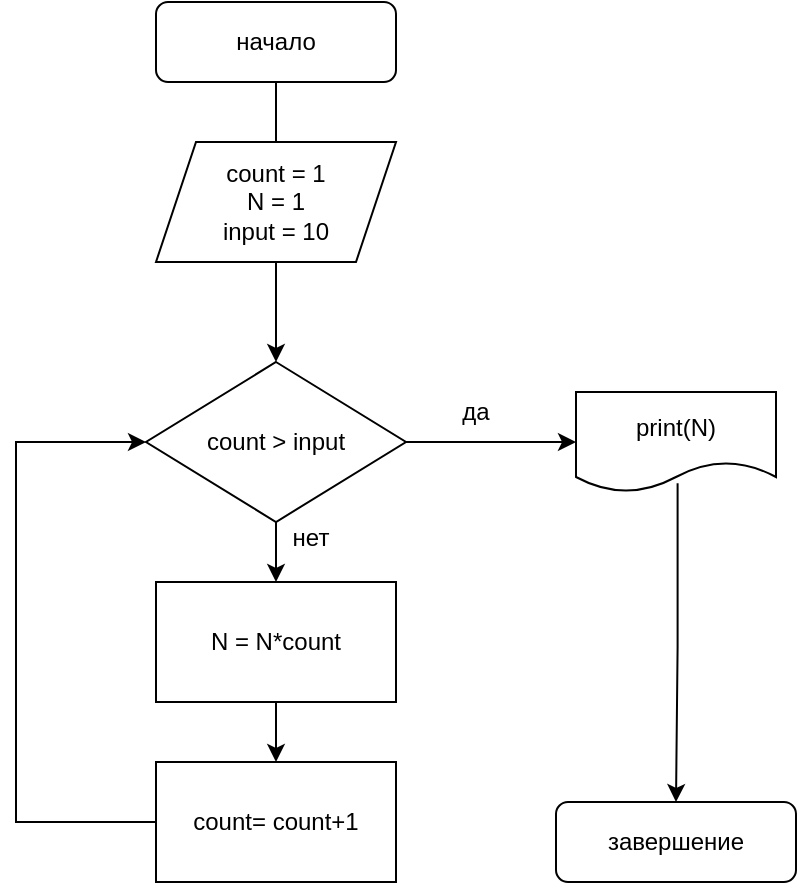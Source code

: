 <mxfile version="20.3.6" type="github" pages="6">
  <diagram id="_gan0D3tpQ5ZMszMg-gJ" name="урок 1 №6">
    <mxGraphModel dx="1186" dy="645" grid="1" gridSize="10" guides="1" tooltips="1" connect="1" arrows="1" fold="1" page="1" pageScale="1" pageWidth="850" pageHeight="1100" math="0" shadow="0">
      <root>
        <mxCell id="0" />
        <mxCell id="1" parent="0" />
        <mxCell id="_0PC9jBmni49mjj_3t5u-41" value="" style="edgeStyle=orthogonalEdgeStyle;rounded=0;orthogonalLoop=1;jettySize=auto;html=1;fontSize=12;fontColor=#000000;" parent="1" source="_0PC9jBmni49mjj_3t5u-10" edge="1">
          <mxGeometry relative="1" as="geometry">
            <mxPoint x="380" y="200" as="targetPoint" />
          </mxGeometry>
        </mxCell>
        <mxCell id="_0PC9jBmni49mjj_3t5u-10" value="начало" style="rounded=1;whiteSpace=wrap;html=1;fontColor=#000000;" parent="1" vertex="1">
          <mxGeometry x="320" y="20" width="120" height="40" as="geometry" />
        </mxCell>
        <mxCell id="_0PC9jBmni49mjj_3t5u-49" value="" style="edgeStyle=orthogonalEdgeStyle;rounded=0;orthogonalLoop=1;jettySize=auto;html=1;fontSize=12;fontColor=#000000;exitX=0.508;exitY=0.913;exitDx=0;exitDy=0;exitPerimeter=0;" parent="1" source="_0PC9jBmni49mjj_3t5u-51" target="_0PC9jBmni49mjj_3t5u-47" edge="1">
          <mxGeometry relative="1" as="geometry">
            <mxPoint x="380" y="470" as="sourcePoint" />
          </mxGeometry>
        </mxCell>
        <mxCell id="_0PC9jBmni49mjj_3t5u-47" value="завершение" style="rounded=1;whiteSpace=wrap;html=1;fontColor=#000000;" parent="1" vertex="1">
          <mxGeometry x="520" y="420" width="120" height="40" as="geometry" />
        </mxCell>
        <mxCell id="_0PC9jBmni49mjj_3t5u-52" value="" style="edgeStyle=orthogonalEdgeStyle;rounded=0;orthogonalLoop=1;jettySize=auto;html=1;fontSize=12;fontColor=#000000;" parent="1" source="_0PC9jBmni49mjj_3t5u-50" target="_0PC9jBmni49mjj_3t5u-51" edge="1">
          <mxGeometry relative="1" as="geometry" />
        </mxCell>
        <mxCell id="_0PC9jBmni49mjj_3t5u-62" value="" style="edgeStyle=orthogonalEdgeStyle;rounded=0;orthogonalLoop=1;jettySize=auto;html=1;fontSize=12;fontColor=#000000;" parent="1" source="_0PC9jBmni49mjj_3t5u-50" target="_0PC9jBmni49mjj_3t5u-53" edge="1">
          <mxGeometry relative="1" as="geometry" />
        </mxCell>
        <mxCell id="_0PC9jBmni49mjj_3t5u-50" value="count &amp;gt; input" style="rhombus;whiteSpace=wrap;html=1;fontSize=12;fontColor=#000000;" parent="1" vertex="1">
          <mxGeometry x="315" y="200" width="130" height="80" as="geometry" />
        </mxCell>
        <mxCell id="_0PC9jBmni49mjj_3t5u-51" value="print(N)" style="shape=document;whiteSpace=wrap;html=1;boundedLbl=1;fontColor=#000000;" parent="1" vertex="1">
          <mxGeometry x="530" y="215" width="100" height="50" as="geometry" />
        </mxCell>
        <mxCell id="_0PC9jBmni49mjj_3t5u-56" value="" style="edgeStyle=orthogonalEdgeStyle;rounded=0;orthogonalLoop=1;jettySize=auto;html=1;fontSize=12;fontColor=#000000;" parent="1" source="_0PC9jBmni49mjj_3t5u-53" target="_0PC9jBmni49mjj_3t5u-55" edge="1">
          <mxGeometry relative="1" as="geometry" />
        </mxCell>
        <mxCell id="_0PC9jBmni49mjj_3t5u-53" value="N = N*count" style="whiteSpace=wrap;html=1;fontColor=#000000;" parent="1" vertex="1">
          <mxGeometry x="320" y="310" width="120" height="60" as="geometry" />
        </mxCell>
        <mxCell id="_0PC9jBmni49mjj_3t5u-57" style="edgeStyle=orthogonalEdgeStyle;rounded=0;orthogonalLoop=1;jettySize=auto;html=1;entryX=0;entryY=0.5;entryDx=0;entryDy=0;fontSize=12;fontColor=#000000;" parent="1" source="_0PC9jBmni49mjj_3t5u-55" target="_0PC9jBmni49mjj_3t5u-50" edge="1">
          <mxGeometry relative="1" as="geometry">
            <Array as="points">
              <mxPoint x="250" y="430" />
              <mxPoint x="250" y="240" />
            </Array>
          </mxGeometry>
        </mxCell>
        <mxCell id="_0PC9jBmni49mjj_3t5u-55" value="count= count+1" style="whiteSpace=wrap;html=1;fontColor=#000000;" parent="1" vertex="1">
          <mxGeometry x="320" y="400" width="120" height="60" as="geometry" />
        </mxCell>
        <mxCell id="_0PC9jBmni49mjj_3t5u-58" value="да" style="text;html=1;strokeColor=none;fillColor=none;align=center;verticalAlign=middle;whiteSpace=wrap;rounded=0;fontSize=12;fontColor=#000000;" parent="1" vertex="1">
          <mxGeometry x="450" y="210" width="60" height="30" as="geometry" />
        </mxCell>
        <mxCell id="_0PC9jBmni49mjj_3t5u-59" value="нет" style="text;html=1;strokeColor=none;fillColor=none;align=center;verticalAlign=middle;whiteSpace=wrap;rounded=0;fontSize=12;fontColor=#000000;" parent="1" vertex="1">
          <mxGeometry x="380" y="280" width="35" height="15" as="geometry" />
        </mxCell>
        <mxCell id="SL7sfU7gUdRLE5RY2uVJ-1" value="count = 1&lt;br&gt;N = 1&lt;br&gt;input = 10" style="shape=parallelogram;perimeter=parallelogramPerimeter;whiteSpace=wrap;html=1;fixedSize=1;" parent="1" vertex="1">
          <mxGeometry x="320" y="90" width="120" height="60" as="geometry" />
        </mxCell>
      </root>
    </mxGraphModel>
  </diagram>
  <diagram id="0lV-0IXru61wpZTNzHd7" name="урок2 №1">
    <mxGraphModel dx="1070" dy="563" grid="1" gridSize="10" guides="1" tooltips="1" connect="1" arrows="1" fold="1" page="1" pageScale="1" pageWidth="850" pageHeight="1100" math="0" shadow="0">
      <root>
        <mxCell id="0" />
        <mxCell id="1" parent="0" />
        <mxCell id="rnWB6pRgommnMLqo47Ol-10" style="edgeStyle=orthogonalEdgeStyle;rounded=0;orthogonalLoop=1;jettySize=auto;html=1;entryX=0.5;entryY=0;entryDx=0;entryDy=0;" parent="1" source="_dSwdYealCt9_0U1vheD-1" target="_dSwdYealCt9_0U1vheD-2" edge="1">
          <mxGeometry relative="1" as="geometry">
            <Array as="points">
              <mxPoint x="385" y="60" />
              <mxPoint x="385" y="60" />
            </Array>
          </mxGeometry>
        </mxCell>
        <mxCell id="_dSwdYealCt9_0U1vheD-1" value="начало" style="rounded=1;whiteSpace=wrap;html=1;fontColor=#000000;" parent="1" vertex="1">
          <mxGeometry x="330" y="10" width="115" height="40" as="geometry" />
        </mxCell>
        <mxCell id="rnWB6pRgommnMLqo47Ol-6" value="" style="edgeStyle=orthogonalEdgeStyle;rounded=0;orthogonalLoop=1;jettySize=auto;html=1;" parent="1" source="_dSwdYealCt9_0U1vheD-2" target="UVwWM5Nym6pjaA1yUZTA-1" edge="1">
          <mxGeometry relative="1" as="geometry" />
        </mxCell>
        <mxCell id="_dSwdYealCt9_0U1vheD-2" value="INPUT&lt;br&gt;array" style="shape=parallelogram;perimeter=parallelogramPerimeter;whiteSpace=wrap;html=1;fixedSize=1;" parent="1" vertex="1">
          <mxGeometry x="325" y="80" width="120" height="50" as="geometry" />
        </mxCell>
        <mxCell id="rnWB6pRgommnMLqo47Ol-4" value="" style="edgeStyle=orthogonalEdgeStyle;rounded=0;orthogonalLoop=1;jettySize=auto;html=1;" parent="1" source="UVwWM5Nym6pjaA1yUZTA-1" target="gQq_K2g47lc1EiHsHRCb-1" edge="1">
          <mxGeometry relative="1" as="geometry" />
        </mxCell>
        <mxCell id="UVwWM5Nym6pjaA1yUZTA-1" value="count = 1&lt;br&gt;min = array[0]&lt;br&gt;max = array[0]&lt;br&gt;maxindex = 0&lt;br&gt;minindex = 0" style="whiteSpace=wrap;html=1;fontColor=#000000;" parent="1" vertex="1">
          <mxGeometry x="325" y="150" width="120" height="70" as="geometry" />
        </mxCell>
        <mxCell id="gQq_K2g47lc1EiHsHRCb-5" value="" style="edgeStyle=orthogonalEdgeStyle;rounded=0;orthogonalLoop=1;jettySize=auto;html=1;" parent="1" source="gQq_K2g47lc1EiHsHRCb-1" target="gQq_K2g47lc1EiHsHRCb-4" edge="1">
          <mxGeometry relative="1" as="geometry" />
        </mxCell>
        <mxCell id="rnWB6pRgommnMLqo47Ol-2" value="" style="edgeStyle=orthogonalEdgeStyle;rounded=0;orthogonalLoop=1;jettySize=auto;html=1;" parent="1" source="gQq_K2g47lc1EiHsHRCb-1" target="rnWB6pRgommnMLqo47Ol-1" edge="1">
          <mxGeometry relative="1" as="geometry">
            <Array as="points">
              <mxPoint x="490" y="290" />
              <mxPoint x="490" y="290" />
            </Array>
          </mxGeometry>
        </mxCell>
        <mxCell id="gQq_K2g47lc1EiHsHRCb-1" value="count &amp;lt;&amp;nbsp;array?" style="rhombus;whiteSpace=wrap;html=1;fontSize=12;fontColor=#000000;" parent="1" vertex="1">
          <mxGeometry x="320" y="250" width="130" height="80" as="geometry" />
        </mxCell>
        <mxCell id="gQq_K2g47lc1EiHsHRCb-7" value="" style="edgeStyle=orthogonalEdgeStyle;rounded=0;orthogonalLoop=1;jettySize=auto;html=1;exitX=0.5;exitY=1;exitDx=0;exitDy=0;entryX=0.5;entryY=0;entryDx=0;entryDy=0;" parent="1" source="gQq_K2g47lc1EiHsHRCb-4" target="rnWB6pRgommnMLqo47Ol-16" edge="1">
          <mxGeometry relative="1" as="geometry">
            <mxPoint x="385" y="440" as="targetPoint" />
          </mxGeometry>
        </mxCell>
        <mxCell id="qT1yGHVhzUmg_45woZur-3" style="edgeStyle=orthogonalEdgeStyle;rounded=0;orthogonalLoop=1;jettySize=auto;html=1;" parent="1" source="gQq_K2g47lc1EiHsHRCb-4" target="gQq_K2g47lc1EiHsHRCb-6" edge="1">
          <mxGeometry relative="1" as="geometry" />
        </mxCell>
        <mxCell id="gQq_K2g47lc1EiHsHRCb-4" value="max &amp;gt; array[count] &amp;nbsp;" style="rhombus;whiteSpace=wrap;html=1;fontSize=12;fontColor=#000000;" parent="1" vertex="1">
          <mxGeometry x="320" y="360" width="130" height="50" as="geometry" />
        </mxCell>
        <mxCell id="qT1yGHVhzUmg_45woZur-7" style="edgeStyle=orthogonalEdgeStyle;rounded=0;orthogonalLoop=1;jettySize=auto;html=1;entryX=0.5;entryY=0;entryDx=0;entryDy=0;" parent="1" source="gQq_K2g47lc1EiHsHRCb-6" target="rnWB6pRgommnMLqo47Ol-16" edge="1">
          <mxGeometry relative="1" as="geometry">
            <Array as="points">
              <mxPoint x="560" y="440" />
            </Array>
          </mxGeometry>
        </mxCell>
        <mxCell id="gQq_K2g47lc1EiHsHRCb-6" value="max = &amp;nbsp;array[count]&lt;br&gt;maxindex=count" style="whiteSpace=wrap;html=1;fontColor=#000000;" parent="1" vertex="1">
          <mxGeometry x="500" y="370" width="120" height="30" as="geometry" />
        </mxCell>
        <mxCell id="gQq_K2g47lc1EiHsHRCb-12" style="edgeStyle=orthogonalEdgeStyle;rounded=0;orthogonalLoop=1;jettySize=auto;html=1;entryX=0;entryY=0.5;entryDx=0;entryDy=0;exitX=0;exitY=0.5;exitDx=0;exitDy=0;" parent="1" source="gQq_K2g47lc1EiHsHRCb-10" target="gQq_K2g47lc1EiHsHRCb-1" edge="1">
          <mxGeometry relative="1" as="geometry">
            <mxPoint x="140" y="400" as="sourcePoint" />
            <Array as="points">
              <mxPoint x="220" y="580" />
              <mxPoint x="220" y="290" />
            </Array>
          </mxGeometry>
        </mxCell>
        <mxCell id="gQq_K2g47lc1EiHsHRCb-10" value="count += 1&amp;nbsp;" style="whiteSpace=wrap;html=1;fontColor=#000000;" parent="1" vertex="1">
          <mxGeometry x="150" y="520" width="120" height="60" as="geometry" />
        </mxCell>
        <mxCell id="gQq_K2g47lc1EiHsHRCb-18" value="завершение" style="rounded=1;whiteSpace=wrap;html=1;fontColor=#000000;" parent="1" vertex="1">
          <mxGeometry x="670" y="260" width="120" height="60" as="geometry" />
        </mxCell>
        <mxCell id="rnWB6pRgommnMLqo47Ol-3" value="" style="edgeStyle=orthogonalEdgeStyle;rounded=0;orthogonalLoop=1;jettySize=auto;html=1;" parent="1" source="rnWB6pRgommnMLqo47Ol-1" target="gQq_K2g47lc1EiHsHRCb-18" edge="1">
          <mxGeometry relative="1" as="geometry">
            <Array as="points">
              <mxPoint x="640" y="290" />
              <mxPoint x="640" y="290" />
            </Array>
          </mxGeometry>
        </mxCell>
        <mxCell id="rnWB6pRgommnMLqo47Ol-1" value="print(maxindex, minindex)" style="shape=document;whiteSpace=wrap;html=1;boundedLbl=1;fontColor=#000000;" parent="1" vertex="1">
          <mxGeometry x="500" y="260" width="120" height="80" as="geometry" />
        </mxCell>
        <mxCell id="rnWB6pRgommnMLqo47Ol-11" value="да" style="text;html=1;strokeColor=none;fillColor=none;align=center;verticalAlign=middle;whiteSpace=wrap;rounded=0;" parent="1" vertex="1">
          <mxGeometry x="355" y="410" width="30" height="30" as="geometry" />
        </mxCell>
        <mxCell id="rnWB6pRgommnMLqo47Ol-12" value="нет" style="text;html=1;strokeColor=none;fillColor=none;align=center;verticalAlign=middle;whiteSpace=wrap;rounded=0;" parent="1" vertex="1">
          <mxGeometry x="445" y="360" width="40" height="20" as="geometry" />
        </mxCell>
        <mxCell id="rnWB6pRgommnMLqo47Ol-13" value="да" style="text;html=1;strokeColor=none;fillColor=none;align=center;verticalAlign=middle;whiteSpace=wrap;rounded=0;" parent="1" vertex="1">
          <mxGeometry x="350" y="320" width="40" height="30" as="geometry" />
        </mxCell>
        <mxCell id="rnWB6pRgommnMLqo47Ol-14" value="нет" style="text;html=1;strokeColor=none;fillColor=none;align=center;verticalAlign=middle;whiteSpace=wrap;rounded=0;" parent="1" vertex="1">
          <mxGeometry x="450" y="260" width="30" height="30" as="geometry" />
        </mxCell>
        <mxCell id="qT1yGHVhzUmg_45woZur-8" style="edgeStyle=orthogonalEdgeStyle;rounded=0;orthogonalLoop=1;jettySize=auto;html=1;" parent="1" source="rnWB6pRgommnMLqo47Ol-16" target="gQq_K2g47lc1EiHsHRCb-10" edge="1">
          <mxGeometry relative="1" as="geometry">
            <mxPoint x="385" y="560" as="targetPoint" />
            <Array as="points">
              <mxPoint x="385" y="550" />
            </Array>
          </mxGeometry>
        </mxCell>
        <mxCell id="qT1yGHVhzUmg_45woZur-12" style="edgeStyle=orthogonalEdgeStyle;rounded=0;orthogonalLoop=1;jettySize=auto;html=1;entryX=0;entryY=0.5;entryDx=0;entryDy=0;" parent="1" source="rnWB6pRgommnMLqo47Ol-16" target="qT1yGHVhzUmg_45woZur-11" edge="1">
          <mxGeometry relative="1" as="geometry" />
        </mxCell>
        <mxCell id="rnWB6pRgommnMLqo47Ol-16" value="min &amp;lt; array[count] &amp;nbsp;" style="rhombus;whiteSpace=wrap;html=1;fontSize=12;fontColor=#000000;" parent="1" vertex="1">
          <mxGeometry x="320" y="470" width="130" height="50" as="geometry" />
        </mxCell>
        <mxCell id="qT1yGHVhzUmg_45woZur-10" value="да" style="text;html=1;strokeColor=none;fillColor=none;align=center;verticalAlign=middle;whiteSpace=wrap;rounded=0;" parent="1" vertex="1">
          <mxGeometry x="350" y="520" width="30" height="30" as="geometry" />
        </mxCell>
        <mxCell id="qT1yGHVhzUmg_45woZur-11" value="min = &amp;nbsp;array[count]&lt;br&gt;minindex=count" style="whiteSpace=wrap;html=1;fontColor=#000000;" parent="1" vertex="1">
          <mxGeometry x="500" y="480" width="120" height="30" as="geometry" />
        </mxCell>
        <mxCell id="qT1yGHVhzUmg_45woZur-13" value="нет" style="text;html=1;strokeColor=none;fillColor=none;align=center;verticalAlign=middle;whiteSpace=wrap;rounded=0;" parent="1" vertex="1">
          <mxGeometry x="450" y="470" width="40" height="20" as="geometry" />
        </mxCell>
        <mxCell id="qT1yGHVhzUmg_45woZur-17" value="" style="endArrow=none;html=1;rounded=0;entryX=0.5;entryY=1;entryDx=0;entryDy=0;exitX=1;exitY=1;exitDx=0;exitDy=0;" parent="1" source="qT1yGHVhzUmg_45woZur-10" target="qT1yGHVhzUmg_45woZur-11" edge="1">
          <mxGeometry width="50" height="50" relative="1" as="geometry">
            <mxPoint x="390" y="440" as="sourcePoint" />
            <mxPoint x="440" y="390" as="targetPoint" />
            <Array as="points">
              <mxPoint x="560" y="550" />
            </Array>
          </mxGeometry>
        </mxCell>
      </root>
    </mxGraphModel>
  </diagram>
  <diagram id="ehReWA5ZwbuSqkSVlw5i" name="урок2 №2">
    <mxGraphModel dx="1070" dy="563" grid="1" gridSize="10" guides="1" tooltips="1" connect="1" arrows="1" fold="1" page="1" pageScale="1" pageWidth="850" pageHeight="1100" math="0" shadow="0">
      <root>
        <mxCell id="0" />
        <mxCell id="1" parent="0" />
        <mxCell id="WTF6-RTGV-dOVvt6sVOA-1" style="edgeStyle=orthogonalEdgeStyle;rounded=0;orthogonalLoop=1;jettySize=auto;html=1;entryX=0.5;entryY=0;entryDx=0;entryDy=0;" parent="1" source="WTF6-RTGV-dOVvt6sVOA-2" target="WTF6-RTGV-dOVvt6sVOA-4" edge="1">
          <mxGeometry relative="1" as="geometry">
            <Array as="points">
              <mxPoint x="385" y="60" />
              <mxPoint x="385" y="60" />
            </Array>
          </mxGeometry>
        </mxCell>
        <mxCell id="WTF6-RTGV-dOVvt6sVOA-2" value="начало" style="rounded=1;whiteSpace=wrap;html=1;fontColor=#000000;" parent="1" vertex="1">
          <mxGeometry x="330" y="10" width="115" height="40" as="geometry" />
        </mxCell>
        <mxCell id="WTF6-RTGV-dOVvt6sVOA-3" value="" style="edgeStyle=orthogonalEdgeStyle;rounded=0;orthogonalLoop=1;jettySize=auto;html=1;" parent="1" source="WTF6-RTGV-dOVvt6sVOA-4" target="WTF6-RTGV-dOVvt6sVOA-6" edge="1">
          <mxGeometry relative="1" as="geometry" />
        </mxCell>
        <mxCell id="WTF6-RTGV-dOVvt6sVOA-4" value="INPUT&lt;br&gt;array1" style="shape=parallelogram;perimeter=parallelogramPerimeter;whiteSpace=wrap;html=1;fixedSize=1;" parent="1" vertex="1">
          <mxGeometry x="325" y="80" width="120" height="50" as="geometry" />
        </mxCell>
        <mxCell id="WTF6-RTGV-dOVvt6sVOA-5" value="" style="edgeStyle=orthogonalEdgeStyle;rounded=0;orthogonalLoop=1;jettySize=auto;html=1;" parent="1" source="WTF6-RTGV-dOVvt6sVOA-6" target="WTF6-RTGV-dOVvt6sVOA-9" edge="1">
          <mxGeometry relative="1" as="geometry" />
        </mxCell>
        <mxCell id="WTF6-RTGV-dOVvt6sVOA-6" value="count = 0&lt;br&gt;array2&lt;br&gt;length = array1" style="whiteSpace=wrap;html=1;fontColor=#000000;" parent="1" vertex="1">
          <mxGeometry x="287.5" y="159" width="195" height="50" as="geometry" />
        </mxCell>
        <mxCell id="WTF6-RTGV-dOVvt6sVOA-7" value="" style="edgeStyle=orthogonalEdgeStyle;rounded=0;orthogonalLoop=1;jettySize=auto;html=1;" parent="1" source="WTF6-RTGV-dOVvt6sVOA-9" edge="1">
          <mxGeometry relative="1" as="geometry">
            <mxPoint x="385" y="360" as="targetPoint" />
          </mxGeometry>
        </mxCell>
        <mxCell id="WTF6-RTGV-dOVvt6sVOA-8" value="" style="edgeStyle=orthogonalEdgeStyle;rounded=0;orthogonalLoop=1;jettySize=auto;html=1;" parent="1" source="WTF6-RTGV-dOVvt6sVOA-9" target="WTF6-RTGV-dOVvt6sVOA-19" edge="1">
          <mxGeometry relative="1" as="geometry">
            <Array as="points">
              <mxPoint x="490" y="290" />
              <mxPoint x="490" y="290" />
            </Array>
          </mxGeometry>
        </mxCell>
        <mxCell id="WTF6-RTGV-dOVvt6sVOA-9" value="count &amp;lt;&amp;nbsp;array1?" style="rhombus;whiteSpace=wrap;html=1;fontSize=12;fontColor=#000000;" parent="1" vertex="1">
          <mxGeometry x="320" y="250" width="130" height="80" as="geometry" />
        </mxCell>
        <mxCell id="f6oTBFrRDmsK0g_1m6q9-1" style="edgeStyle=orthogonalEdgeStyle;rounded=0;orthogonalLoop=1;jettySize=auto;html=1;entryX=0.5;entryY=0;entryDx=0;entryDy=0;" parent="1" source="WTF6-RTGV-dOVvt6sVOA-14" target="WTF6-RTGV-dOVvt6sVOA-16" edge="1">
          <mxGeometry relative="1" as="geometry" />
        </mxCell>
        <mxCell id="WTF6-RTGV-dOVvt6sVOA-14" value="array2[length] = &amp;nbsp;array1[count]" style="whiteSpace=wrap;html=1;fontColor=#000000;" parent="1" vertex="1">
          <mxGeometry x="298.75" y="360" width="183.75" height="40" as="geometry" />
        </mxCell>
        <mxCell id="WTF6-RTGV-dOVvt6sVOA-15" style="edgeStyle=orthogonalEdgeStyle;rounded=0;orthogonalLoop=1;jettySize=auto;html=1;entryX=0;entryY=0.5;entryDx=0;entryDy=0;exitX=0.5;exitY=1;exitDx=0;exitDy=0;" parent="1" source="WTF6-RTGV-dOVvt6sVOA-16" target="WTF6-RTGV-dOVvt6sVOA-9" edge="1">
          <mxGeometry relative="1" as="geometry">
            <mxPoint x="380" y="540" as="sourcePoint" />
            <Array as="points">
              <mxPoint x="390" y="500" />
              <mxPoint x="390" y="520" />
              <mxPoint x="220" y="520" />
              <mxPoint x="220" y="290" />
            </Array>
          </mxGeometry>
        </mxCell>
        <mxCell id="WTF6-RTGV-dOVvt6sVOA-16" value="count += 1&amp;nbsp;&lt;br&gt;length -= 1" style="whiteSpace=wrap;html=1;fontColor=#000000;" parent="1" vertex="1">
          <mxGeometry x="330.63" y="440" width="120" height="60" as="geometry" />
        </mxCell>
        <mxCell id="WTF6-RTGV-dOVvt6sVOA-17" value="завершение" style="rounded=1;whiteSpace=wrap;html=1;fontColor=#000000;" parent="1" vertex="1">
          <mxGeometry x="670" y="260" width="120" height="60" as="geometry" />
        </mxCell>
        <mxCell id="WTF6-RTGV-dOVvt6sVOA-18" value="" style="edgeStyle=orthogonalEdgeStyle;rounded=0;orthogonalLoop=1;jettySize=auto;html=1;" parent="1" source="WTF6-RTGV-dOVvt6sVOA-19" target="WTF6-RTGV-dOVvt6sVOA-17" edge="1">
          <mxGeometry relative="1" as="geometry">
            <Array as="points">
              <mxPoint x="640" y="290" />
              <mxPoint x="640" y="290" />
            </Array>
          </mxGeometry>
        </mxCell>
        <mxCell id="WTF6-RTGV-dOVvt6sVOA-19" value="print(array2)" style="shape=document;whiteSpace=wrap;html=1;boundedLbl=1;fontColor=#000000;" parent="1" vertex="1">
          <mxGeometry x="500" y="260" width="120" height="80" as="geometry" />
        </mxCell>
        <mxCell id="WTF6-RTGV-dOVvt6sVOA-22" value="да" style="text;html=1;strokeColor=none;fillColor=none;align=center;verticalAlign=middle;whiteSpace=wrap;rounded=0;" parent="1" vertex="1">
          <mxGeometry x="350" y="330" width="40" height="30" as="geometry" />
        </mxCell>
        <mxCell id="WTF6-RTGV-dOVvt6sVOA-23" value="нет" style="text;html=1;strokeColor=none;fillColor=none;align=center;verticalAlign=middle;whiteSpace=wrap;rounded=0;" parent="1" vertex="1">
          <mxGeometry x="450" y="260" width="30" height="30" as="geometry" />
        </mxCell>
      </root>
    </mxGraphModel>
  </diagram>
  <diagram id="_jyVY78gOzJc-TGSOy71" name="урок2 №3">
    <mxGraphModel dx="1070" dy="563" grid="1" gridSize="10" guides="1" tooltips="1" connect="1" arrows="1" fold="1" page="1" pageScale="1" pageWidth="850" pageHeight="1100" math="0" shadow="0">
      <root>
        <mxCell id="0" />
        <mxCell id="1" parent="0" />
        <mxCell id="iKyWLisij4hOiBlrRUNC-1" style="edgeStyle=orthogonalEdgeStyle;rounded=0;orthogonalLoop=1;jettySize=auto;html=1;entryX=0.5;entryY=0;entryDx=0;entryDy=0;" parent="1" source="iKyWLisij4hOiBlrRUNC-2" target="iKyWLisij4hOiBlrRUNC-4" edge="1">
          <mxGeometry relative="1" as="geometry">
            <Array as="points">
              <mxPoint x="245" y="70" />
              <mxPoint x="245" y="70" />
            </Array>
          </mxGeometry>
        </mxCell>
        <mxCell id="iKyWLisij4hOiBlrRUNC-2" value="начало" style="rounded=1;whiteSpace=wrap;html=1;fontColor=#000000;" parent="1" vertex="1">
          <mxGeometry x="190" y="10" width="115" height="40" as="geometry" />
        </mxCell>
        <mxCell id="iKyWLisij4hOiBlrRUNC-3" value="" style="edgeStyle=orthogonalEdgeStyle;rounded=0;orthogonalLoop=1;jettySize=auto;html=1;" parent="1" source="iKyWLisij4hOiBlrRUNC-4" target="iKyWLisij4hOiBlrRUNC-6" edge="1">
          <mxGeometry relative="1" as="geometry" />
        </mxCell>
        <mxCell id="iKyWLisij4hOiBlrRUNC-4" value="INPUT&lt;br&gt;array" style="shape=parallelogram;perimeter=parallelogramPerimeter;whiteSpace=wrap;html=1;fixedSize=1;" parent="1" vertex="1">
          <mxGeometry x="185" y="70" width="120" height="50" as="geometry" />
        </mxCell>
        <mxCell id="iKyWLisij4hOiBlrRUNC-5" value="" style="edgeStyle=orthogonalEdgeStyle;rounded=0;orthogonalLoop=1;jettySize=auto;html=1;" parent="1" source="iKyWLisij4hOiBlrRUNC-6" target="iKyWLisij4hOiBlrRUNC-9" edge="1">
          <mxGeometry relative="1" as="geometry" />
        </mxCell>
        <mxCell id="iKyWLisij4hOiBlrRUNC-6" value="count = 1&lt;br&gt;min = array[0]&lt;br&gt;max = array[0]&lt;br&gt;maxindex = 0&lt;br&gt;minindex = 0&lt;br&gt;sum = 0" style="whiteSpace=wrap;html=1;fontColor=#000000;" parent="1" vertex="1">
          <mxGeometry x="185" y="140" width="120" height="100" as="geometry" />
        </mxCell>
        <mxCell id="iKyWLisij4hOiBlrRUNC-7" value="" style="edgeStyle=orthogonalEdgeStyle;rounded=0;orthogonalLoop=1;jettySize=auto;html=1;" parent="1" source="iKyWLisij4hOiBlrRUNC-9" target="iKyWLisij4hOiBlrRUNC-12" edge="1">
          <mxGeometry relative="1" as="geometry" />
        </mxCell>
        <mxCell id="iKyWLisij4hOiBlrRUNC-34" style="edgeStyle=orthogonalEdgeStyle;rounded=0;orthogonalLoop=1;jettySize=auto;html=1;entryX=0;entryY=0.5;entryDx=0;entryDy=0;" parent="1" source="iKyWLisij4hOiBlrRUNC-9" target="iKyWLisij4hOiBlrRUNC-33" edge="1">
          <mxGeometry relative="1" as="geometry" />
        </mxCell>
        <mxCell id="iKyWLisij4hOiBlrRUNC-9" value="count &amp;lt;&amp;nbsp;array?" style="rhombus;whiteSpace=wrap;html=1;fontSize=12;fontColor=#000000;" parent="1" vertex="1">
          <mxGeometry x="180" y="260" width="130" height="80" as="geometry" />
        </mxCell>
        <mxCell id="iKyWLisij4hOiBlrRUNC-10" value="" style="edgeStyle=orthogonalEdgeStyle;rounded=0;orthogonalLoop=1;jettySize=auto;html=1;exitX=0.5;exitY=1;exitDx=0;exitDy=0;entryX=0.5;entryY=0;entryDx=0;entryDy=0;" parent="1" source="iKyWLisij4hOiBlrRUNC-12" target="iKyWLisij4hOiBlrRUNC-26" edge="1">
          <mxGeometry relative="1" as="geometry">
            <mxPoint x="245" y="450" as="targetPoint" />
          </mxGeometry>
        </mxCell>
        <mxCell id="iKyWLisij4hOiBlrRUNC-11" style="edgeStyle=orthogonalEdgeStyle;rounded=0;orthogonalLoop=1;jettySize=auto;html=1;" parent="1" source="iKyWLisij4hOiBlrRUNC-12" target="iKyWLisij4hOiBlrRUNC-14" edge="1">
          <mxGeometry relative="1" as="geometry" />
        </mxCell>
        <mxCell id="iKyWLisij4hOiBlrRUNC-12" value="max &amp;gt; array[count] &amp;nbsp;" style="rhombus;whiteSpace=wrap;html=1;fontSize=12;fontColor=#000000;" parent="1" vertex="1">
          <mxGeometry x="180" y="370" width="130" height="50" as="geometry" />
        </mxCell>
        <mxCell id="iKyWLisij4hOiBlrRUNC-13" style="edgeStyle=orthogonalEdgeStyle;rounded=0;orthogonalLoop=1;jettySize=auto;html=1;entryX=0.5;entryY=0;entryDx=0;entryDy=0;" parent="1" source="iKyWLisij4hOiBlrRUNC-14" target="iKyWLisij4hOiBlrRUNC-26" edge="1">
          <mxGeometry relative="1" as="geometry">
            <Array as="points">
              <mxPoint x="420" y="450" />
            </Array>
          </mxGeometry>
        </mxCell>
        <mxCell id="iKyWLisij4hOiBlrRUNC-14" value="max = &amp;nbsp;array[count]&lt;br&gt;maxindex=count" style="whiteSpace=wrap;html=1;fontColor=#000000;" parent="1" vertex="1">
          <mxGeometry x="360" y="380" width="120" height="30" as="geometry" />
        </mxCell>
        <mxCell id="iKyWLisij4hOiBlrRUNC-15" style="edgeStyle=orthogonalEdgeStyle;rounded=0;orthogonalLoop=1;jettySize=auto;html=1;entryX=0;entryY=0.5;entryDx=0;entryDy=0;exitX=0;exitY=0.5;exitDx=0;exitDy=0;" parent="1" source="iKyWLisij4hOiBlrRUNC-16" target="iKyWLisij4hOiBlrRUNC-9" edge="1">
          <mxGeometry relative="1" as="geometry">
            <mxPoint y="410" as="sourcePoint" />
            <Array as="points">
              <mxPoint x="80" y="590" />
              <mxPoint x="80" y="300" />
            </Array>
          </mxGeometry>
        </mxCell>
        <mxCell id="iKyWLisij4hOiBlrRUNC-16" value="count += 1&amp;nbsp;" style="whiteSpace=wrap;html=1;fontColor=#000000;" parent="1" vertex="1">
          <mxGeometry x="10" y="530" width="120" height="60" as="geometry" />
        </mxCell>
        <mxCell id="iKyWLisij4hOiBlrRUNC-17" value="завершение" style="rounded=1;whiteSpace=wrap;html=1;fontColor=#000000;" parent="1" vertex="1">
          <mxGeometry x="660" y="470" width="120" height="40" as="geometry" />
        </mxCell>
        <mxCell id="iKyWLisij4hOiBlrRUNC-43" style="edgeStyle=orthogonalEdgeStyle;rounded=0;orthogonalLoop=1;jettySize=auto;html=1;" parent="1" source="iKyWLisij4hOiBlrRUNC-19" target="iKyWLisij4hOiBlrRUNC-17" edge="1">
          <mxGeometry relative="1" as="geometry" />
        </mxCell>
        <mxCell id="iKyWLisij4hOiBlrRUNC-19" value="print(sum)" style="shape=document;whiteSpace=wrap;html=1;boundedLbl=1;fontColor=#000000;" parent="1" vertex="1">
          <mxGeometry x="660" y="380" width="120" height="60" as="geometry" />
        </mxCell>
        <mxCell id="iKyWLisij4hOiBlrRUNC-20" value="да" style="text;html=1;strokeColor=none;fillColor=none;align=center;verticalAlign=middle;whiteSpace=wrap;rounded=0;" parent="1" vertex="1">
          <mxGeometry x="215" y="420" width="30" height="30" as="geometry" />
        </mxCell>
        <mxCell id="iKyWLisij4hOiBlrRUNC-21" value="нет" style="text;html=1;strokeColor=none;fillColor=none;align=center;verticalAlign=middle;whiteSpace=wrap;rounded=0;" parent="1" vertex="1">
          <mxGeometry x="305" y="370" width="40" height="20" as="geometry" />
        </mxCell>
        <mxCell id="iKyWLisij4hOiBlrRUNC-22" value="да" style="text;html=1;strokeColor=none;fillColor=none;align=center;verticalAlign=middle;whiteSpace=wrap;rounded=0;" parent="1" vertex="1">
          <mxGeometry x="210" y="330" width="40" height="30" as="geometry" />
        </mxCell>
        <mxCell id="iKyWLisij4hOiBlrRUNC-23" value="нет" style="text;html=1;strokeColor=none;fillColor=none;align=center;verticalAlign=middle;whiteSpace=wrap;rounded=0;" parent="1" vertex="1">
          <mxGeometry x="315" y="270" width="30" height="30" as="geometry" />
        </mxCell>
        <mxCell id="iKyWLisij4hOiBlrRUNC-24" style="edgeStyle=orthogonalEdgeStyle;rounded=0;orthogonalLoop=1;jettySize=auto;html=1;" parent="1" source="iKyWLisij4hOiBlrRUNC-26" target="iKyWLisij4hOiBlrRUNC-16" edge="1">
          <mxGeometry relative="1" as="geometry">
            <mxPoint x="245" y="570" as="targetPoint" />
            <Array as="points">
              <mxPoint x="245" y="560" />
            </Array>
          </mxGeometry>
        </mxCell>
        <mxCell id="iKyWLisij4hOiBlrRUNC-25" style="edgeStyle=orthogonalEdgeStyle;rounded=0;orthogonalLoop=1;jettySize=auto;html=1;entryX=0;entryY=0.5;entryDx=0;entryDy=0;" parent="1" source="iKyWLisij4hOiBlrRUNC-26" target="iKyWLisij4hOiBlrRUNC-28" edge="1">
          <mxGeometry relative="1" as="geometry" />
        </mxCell>
        <mxCell id="iKyWLisij4hOiBlrRUNC-26" value="min &amp;lt; array[count] &amp;nbsp;" style="rhombus;whiteSpace=wrap;html=1;fontSize=12;fontColor=#000000;" parent="1" vertex="1">
          <mxGeometry x="180" y="480" width="130" height="50" as="geometry" />
        </mxCell>
        <mxCell id="iKyWLisij4hOiBlrRUNC-27" value="да" style="text;html=1;strokeColor=none;fillColor=none;align=center;verticalAlign=middle;whiteSpace=wrap;rounded=0;" parent="1" vertex="1">
          <mxGeometry x="210" y="530" width="30" height="30" as="geometry" />
        </mxCell>
        <mxCell id="iKyWLisij4hOiBlrRUNC-28" value="min = &amp;nbsp;array[count]&lt;br&gt;minindex=count" style="whiteSpace=wrap;html=1;fontColor=#000000;" parent="1" vertex="1">
          <mxGeometry x="360" y="490" width="120" height="30" as="geometry" />
        </mxCell>
        <mxCell id="iKyWLisij4hOiBlrRUNC-29" value="нет" style="text;html=1;strokeColor=none;fillColor=none;align=center;verticalAlign=middle;whiteSpace=wrap;rounded=0;" parent="1" vertex="1">
          <mxGeometry x="310" y="480" width="40" height="20" as="geometry" />
        </mxCell>
        <mxCell id="iKyWLisij4hOiBlrRUNC-30" value="" style="endArrow=none;html=1;rounded=0;entryX=0.5;entryY=1;entryDx=0;entryDy=0;exitX=1;exitY=1;exitDx=0;exitDy=0;" parent="1" source="iKyWLisij4hOiBlrRUNC-27" target="iKyWLisij4hOiBlrRUNC-28" edge="1">
          <mxGeometry width="50" height="50" relative="1" as="geometry">
            <mxPoint x="250" y="450" as="sourcePoint" />
            <mxPoint x="300" y="400" as="targetPoint" />
            <Array as="points">
              <mxPoint x="420" y="560" />
            </Array>
          </mxGeometry>
        </mxCell>
        <mxCell id="SVd10yArUyCbBVXhHWg9-1" style="edgeStyle=orthogonalEdgeStyle;rounded=0;orthogonalLoop=1;jettySize=auto;html=1;entryX=0;entryY=0.5;entryDx=0;entryDy=0;" parent="1" source="iKyWLisij4hOiBlrRUNC-32" target="iKyWLisij4hOiBlrRUNC-19" edge="1">
          <mxGeometry relative="1" as="geometry">
            <Array as="points">
              <mxPoint x="535" y="410" />
            </Array>
          </mxGeometry>
        </mxCell>
        <mxCell id="mobswIVa-AIDxh2-atKK-2" style="edgeStyle=orthogonalEdgeStyle;rounded=0;orthogonalLoop=1;jettySize=auto;html=1;entryX=0.5;entryY=1;entryDx=0;entryDy=0;" edge="1" parent="1" source="iKyWLisij4hOiBlrRUNC-32" target="iKyWLisij4hOiBlrRUNC-36">
          <mxGeometry relative="1" as="geometry" />
        </mxCell>
        <mxCell id="iKyWLisij4hOiBlrRUNC-32" value="count &amp;lt;&amp;nbsp;array?" style="rhombus;whiteSpace=wrap;html=1;fontSize=12;fontColor=#000000;" parent="1" vertex="1">
          <mxGeometry x="470" y="260" width="130" height="80" as="geometry" />
        </mxCell>
        <mxCell id="iKyWLisij4hOiBlrRUNC-35" style="edgeStyle=orthogonalEdgeStyle;rounded=0;orthogonalLoop=1;jettySize=auto;html=1;entryX=0;entryY=0.5;entryDx=0;entryDy=0;" parent="1" source="iKyWLisij4hOiBlrRUNC-33" target="iKyWLisij4hOiBlrRUNC-32" edge="1">
          <mxGeometry relative="1" as="geometry" />
        </mxCell>
        <mxCell id="iKyWLisij4hOiBlrRUNC-33" value="count = 0" style="whiteSpace=wrap;html=1;fontColor=#000000;" parent="1" vertex="1">
          <mxGeometry x="355" y="285" width="70" height="30" as="geometry" />
        </mxCell>
        <mxCell id="mobswIVa-AIDxh2-atKK-3" style="edgeStyle=orthogonalEdgeStyle;rounded=0;orthogonalLoop=1;jettySize=auto;html=1;" edge="1" parent="1" source="iKyWLisij4hOiBlrRUNC-36">
          <mxGeometry relative="1" as="geometry">
            <mxPoint x="760" y="90" as="targetPoint" />
          </mxGeometry>
        </mxCell>
        <mxCell id="mobswIVa-AIDxh2-atKK-4" style="edgeStyle=orthogonalEdgeStyle;rounded=0;orthogonalLoop=1;jettySize=auto;html=1;entryX=1;entryY=0.75;entryDx=0;entryDy=0;" edge="1" parent="1" source="iKyWLisij4hOiBlrRUNC-36" target="SVd10yArUyCbBVXhHWg9-9">
          <mxGeometry relative="1" as="geometry" />
        </mxCell>
        <mxCell id="iKyWLisij4hOiBlrRUNC-36" value="array = minindex &lt;br&gt;or array = maxindex" style="rhombus;whiteSpace=wrap;html=1;fontSize=12;fontColor=#000000;" parent="1" vertex="1">
          <mxGeometry x="690" y="130" width="140" height="95" as="geometry" />
        </mxCell>
        <mxCell id="SVd10yArUyCbBVXhHWg9-10" value="" style="edgeStyle=orthogonalEdgeStyle;rounded=0;orthogonalLoop=1;jettySize=auto;html=1;" parent="1" source="iKyWLisij4hOiBlrRUNC-38" target="SVd10yArUyCbBVXhHWg9-9" edge="1">
          <mxGeometry relative="1" as="geometry" />
        </mxCell>
        <mxCell id="iKyWLisij4hOiBlrRUNC-38" value="sum = sum + array[count]" style="whiteSpace=wrap;html=1;fontColor=#000000;" parent="1" vertex="1">
          <mxGeometry x="670" y="57.5" width="160" height="30" as="geometry" />
        </mxCell>
        <mxCell id="SVd10yArUyCbBVXhHWg9-2" value="нет" style="text;html=1;strokeColor=none;fillColor=none;align=center;verticalAlign=middle;whiteSpace=wrap;rounded=0;" parent="1" vertex="1">
          <mxGeometry x="540" y="380" width="40" height="20" as="geometry" />
        </mxCell>
        <mxCell id="SVd10yArUyCbBVXhHWg9-4" value="да" style="text;html=1;strokeColor=none;fillColor=none;align=center;verticalAlign=middle;whiteSpace=wrap;rounded=0;" parent="1" vertex="1">
          <mxGeometry x="650" y="270" width="40" height="30" as="geometry" />
        </mxCell>
        <mxCell id="SVd10yArUyCbBVXhHWg9-11" style="edgeStyle=orthogonalEdgeStyle;rounded=0;orthogonalLoop=1;jettySize=auto;html=1;" parent="1" source="SVd10yArUyCbBVXhHWg9-9" edge="1">
          <mxGeometry relative="1" as="geometry">
            <mxPoint x="470" y="300" as="targetPoint" />
            <Array as="points">
              <mxPoint x="470" y="120" />
              <mxPoint x="470" y="120" />
            </Array>
          </mxGeometry>
        </mxCell>
        <mxCell id="SVd10yArUyCbBVXhHWg9-9" value="count += 1" style="whiteSpace=wrap;html=1;fontColor=#000000;" parent="1" vertex="1">
          <mxGeometry x="420" y="60" width="120" height="25" as="geometry" />
        </mxCell>
        <mxCell id="mobswIVa-AIDxh2-atKK-5" value="да" style="text;html=1;strokeColor=none;fillColor=none;align=center;verticalAlign=middle;whiteSpace=wrap;rounded=0;" vertex="1" parent="1">
          <mxGeometry x="630" y="175" width="40" height="30" as="geometry" />
        </mxCell>
        <mxCell id="mobswIVa-AIDxh2-atKK-6" value="нет" style="text;html=1;strokeColor=none;fillColor=none;align=center;verticalAlign=middle;whiteSpace=wrap;rounded=0;" vertex="1" parent="1">
          <mxGeometry x="720" y="100" width="40" height="20" as="geometry" />
        </mxCell>
      </root>
    </mxGraphModel>
  </diagram>
  <diagram id="7ggjvYExW20W7QwkjFyl" name="урок2 №4">
    <mxGraphModel dx="1259" dy="662" grid="1" gridSize="10" guides="1" tooltips="1" connect="1" arrows="1" fold="1" page="1" pageScale="1" pageWidth="850" pageHeight="1100" math="0" shadow="0">
      <root>
        <mxCell id="0" />
        <mxCell id="1" parent="0" />
        <mxCell id="q4N4Q6AApDm3nCkeq5yY-1" style="edgeStyle=orthogonalEdgeStyle;rounded=0;orthogonalLoop=1;jettySize=auto;html=1;entryX=0.5;entryY=0;entryDx=0;entryDy=0;" parent="1" source="q4N4Q6AApDm3nCkeq5yY-2" target="q4N4Q6AApDm3nCkeq5yY-4" edge="1">
          <mxGeometry relative="1" as="geometry">
            <Array as="points">
              <mxPoint x="385" y="60" />
              <mxPoint x="385" y="60" />
            </Array>
          </mxGeometry>
        </mxCell>
        <mxCell id="q4N4Q6AApDm3nCkeq5yY-2" value="начало" style="rounded=1;whiteSpace=wrap;html=1;fontColor=#000000;" parent="1" vertex="1">
          <mxGeometry x="330" y="10" width="115" height="40" as="geometry" />
        </mxCell>
        <mxCell id="q4N4Q6AApDm3nCkeq5yY-3" value="" style="edgeStyle=orthogonalEdgeStyle;rounded=0;orthogonalLoop=1;jettySize=auto;html=1;" parent="1" source="q4N4Q6AApDm3nCkeq5yY-4" target="q4N4Q6AApDm3nCkeq5yY-6" edge="1">
          <mxGeometry relative="1" as="geometry" />
        </mxCell>
        <mxCell id="q4N4Q6AApDm3nCkeq5yY-4" value="INPUT&lt;br&gt;array1" style="shape=parallelogram;perimeter=parallelogramPerimeter;whiteSpace=wrap;html=1;fixedSize=1;" parent="1" vertex="1">
          <mxGeometry x="325" y="80" width="120" height="50" as="geometry" />
        </mxCell>
        <mxCell id="q4N4Q6AApDm3nCkeq5yY-5" value="" style="edgeStyle=orthogonalEdgeStyle;rounded=0;orthogonalLoop=1;jettySize=auto;html=1;" parent="1" source="q4N4Q6AApDm3nCkeq5yY-6" target="q4N4Q6AApDm3nCkeq5yY-9" edge="1">
          <mxGeometry relative="1" as="geometry" />
        </mxCell>
        <mxCell id="q4N4Q6AApDm3nCkeq5yY-6" value="count = 0&lt;br&gt;avg = 0" style="whiteSpace=wrap;html=1;fontColor=#000000;" parent="1" vertex="1">
          <mxGeometry x="287.5" y="160" width="195" height="50" as="geometry" />
        </mxCell>
        <mxCell id="q4N4Q6AApDm3nCkeq5yY-7" value="" style="edgeStyle=orthogonalEdgeStyle;rounded=0;orthogonalLoop=1;jettySize=auto;html=1;" parent="1" source="q4N4Q6AApDm3nCkeq5yY-9" edge="1">
          <mxGeometry relative="1" as="geometry">
            <mxPoint x="385" y="360" as="targetPoint" />
          </mxGeometry>
        </mxCell>
        <mxCell id="q4N4Q6AApDm3nCkeq5yY-21" value="" style="edgeStyle=orthogonalEdgeStyle;rounded=0;orthogonalLoop=1;jettySize=auto;html=1;" parent="1" source="q4N4Q6AApDm3nCkeq5yY-9" target="q4N4Q6AApDm3nCkeq5yY-20" edge="1">
          <mxGeometry relative="1" as="geometry" />
        </mxCell>
        <mxCell id="q4N4Q6AApDm3nCkeq5yY-9" value="count &amp;lt;&amp;nbsp;array1?" style="rhombus;whiteSpace=wrap;html=1;fontSize=12;fontColor=#000000;" parent="1" vertex="1">
          <mxGeometry x="320" y="250" width="130" height="80" as="geometry" />
        </mxCell>
        <mxCell id="q4N4Q6AApDm3nCkeq5yY-10" style="edgeStyle=orthogonalEdgeStyle;rounded=0;orthogonalLoop=1;jettySize=auto;html=1;entryX=0.5;entryY=0;entryDx=0;entryDy=0;" parent="1" source="q4N4Q6AApDm3nCkeq5yY-11" target="q4N4Q6AApDm3nCkeq5yY-13" edge="1">
          <mxGeometry relative="1" as="geometry" />
        </mxCell>
        <mxCell id="q4N4Q6AApDm3nCkeq5yY-11" value="avg =&amp;nbsp;avg +&amp;nbsp;array1[count]" style="whiteSpace=wrap;html=1;fontColor=#000000;" parent="1" vertex="1">
          <mxGeometry x="310.01" y="360" width="161.25" height="40" as="geometry" />
        </mxCell>
        <mxCell id="q4N4Q6AApDm3nCkeq5yY-12" style="edgeStyle=orthogonalEdgeStyle;rounded=0;orthogonalLoop=1;jettySize=auto;html=1;entryX=0;entryY=0.5;entryDx=0;entryDy=0;exitX=0.5;exitY=1;exitDx=0;exitDy=0;" parent="1" source="q4N4Q6AApDm3nCkeq5yY-13" target="q4N4Q6AApDm3nCkeq5yY-9" edge="1">
          <mxGeometry relative="1" as="geometry">
            <mxPoint x="380" y="540" as="sourcePoint" />
            <Array as="points">
              <mxPoint x="391" y="500" />
              <mxPoint x="390" y="490" />
              <mxPoint x="220" y="490" />
              <mxPoint x="220" y="290" />
            </Array>
          </mxGeometry>
        </mxCell>
        <mxCell id="q4N4Q6AApDm3nCkeq5yY-13" value="count += 1" style="whiteSpace=wrap;html=1;fontColor=#000000;" parent="1" vertex="1">
          <mxGeometry x="330.63" y="440" width="120" height="30" as="geometry" />
        </mxCell>
        <mxCell id="q4N4Q6AApDm3nCkeq5yY-14" value="завершение" style="rounded=1;whiteSpace=wrap;html=1;fontColor=#000000;" parent="1" vertex="1">
          <mxGeometry x="680" y="390" width="120" height="60" as="geometry" />
        </mxCell>
        <mxCell id="QZgJ1ReKRcXcqQb9nQLA-1" style="edgeStyle=orthogonalEdgeStyle;rounded=0;orthogonalLoop=1;jettySize=auto;html=1;entryX=0.5;entryY=0;entryDx=0;entryDy=0;" parent="1" source="q4N4Q6AApDm3nCkeq5yY-16" target="q4N4Q6AApDm3nCkeq5yY-14" edge="1">
          <mxGeometry relative="1" as="geometry" />
        </mxCell>
        <mxCell id="q4N4Q6AApDm3nCkeq5yY-16" value="print(avg)" style="shape=document;whiteSpace=wrap;html=1;boundedLbl=1;fontColor=#000000;" parent="1" vertex="1">
          <mxGeometry x="680" y="260" width="120" height="80" as="geometry" />
        </mxCell>
        <mxCell id="q4N4Q6AApDm3nCkeq5yY-17" value="да" style="text;html=1;strokeColor=none;fillColor=none;align=center;verticalAlign=middle;whiteSpace=wrap;rounded=0;" parent="1" vertex="1">
          <mxGeometry x="350" y="330" width="40" height="30" as="geometry" />
        </mxCell>
        <mxCell id="q4N4Q6AApDm3nCkeq5yY-18" value="нет" style="text;html=1;strokeColor=none;fillColor=none;align=center;verticalAlign=middle;whiteSpace=wrap;rounded=0;" parent="1" vertex="1">
          <mxGeometry x="452.5" y="260" width="30" height="30" as="geometry" />
        </mxCell>
        <mxCell id="q4N4Q6AApDm3nCkeq5yY-22" style="edgeStyle=orthogonalEdgeStyle;rounded=0;orthogonalLoop=1;jettySize=auto;html=1;entryX=-0.017;entryY=0.375;entryDx=0;entryDy=0;entryPerimeter=0;" parent="1" source="q4N4Q6AApDm3nCkeq5yY-20" target="q4N4Q6AApDm3nCkeq5yY-16" edge="1">
          <mxGeometry relative="1" as="geometry" />
        </mxCell>
        <mxCell id="q4N4Q6AApDm3nCkeq5yY-20" value="avg = avg/count&amp;nbsp;" style="whiteSpace=wrap;html=1;fontColor=#000000;" parent="1" vertex="1">
          <mxGeometry x="500" y="270" width="140" height="40" as="geometry" />
        </mxCell>
      </root>
    </mxGraphModel>
  </diagram>
  <diagram id="L8kv7vwwN6QyS8E8AHuP" name="Урок3 №1,2">
    <mxGraphModel dx="1259" dy="662" grid="1" gridSize="10" guides="1" tooltips="1" connect="1" arrows="1" fold="1" page="1" pageScale="1" pageWidth="850" pageHeight="1100" math="0" shadow="0">
      <root>
        <mxCell id="0" />
        <mxCell id="1" parent="0" />
        <mxCell id="5eGVhijrdn1wY_UgVGAT-1" value="&lt;font style=&quot;font-size: 14px;&quot;&gt;numbers = [2,5,13,7,6,4]&lt;br&gt;size = numbers.length&lt;br&gt;avg = 0&lt;br&gt;sum = 0&lt;br&gt;index = 0&lt;br&gt;while index &amp;lt; size do&lt;br&gt;&lt;/font&gt;&lt;span style=&quot;white-space: pre;&quot;&gt;&lt;font size=&quot;3&quot;&gt; sum = sum + numbers[index]&lt;br&gt;&lt;span style=&quot;white-space: pre;&quot;&gt; index +=1&lt;br&gt;&lt;/span&gt;avg = sum / size&lt;br&gt;print(avg)&lt;/font&gt;&lt;br&gt;&lt;/span&gt;" style="text;html=1;strokeColor=none;fillColor=none;align=left;verticalAlign=middle;whiteSpace=wrap;rounded=0;" vertex="1" parent="1">
          <mxGeometry x="40" y="760" width="280" height="220" as="geometry" />
        </mxCell>
        <mxCell id="69a7ODd21qiA83Nk1A9B-1" style="edgeStyle=orthogonalEdgeStyle;rounded=0;orthogonalLoop=1;jettySize=auto;html=1;entryX=0.5;entryY=0;entryDx=0;entryDy=0;" edge="1" parent="1" source="69a7ODd21qiA83Nk1A9B-2" target="69a7ODd21qiA83Nk1A9B-4">
          <mxGeometry relative="1" as="geometry">
            <Array as="points">
              <mxPoint x="394.97" y="60" />
              <mxPoint x="394.97" y="60" />
            </Array>
          </mxGeometry>
        </mxCell>
        <mxCell id="69a7ODd21qiA83Nk1A9B-2" value="начало" style="rounded=1;whiteSpace=wrap;html=1;fontColor=#000000;" vertex="1" parent="1">
          <mxGeometry x="339.98" y="20" width="115" height="40" as="geometry" />
        </mxCell>
        <mxCell id="69a7ODd21qiA83Nk1A9B-3" value="" style="edgeStyle=orthogonalEdgeStyle;rounded=0;orthogonalLoop=1;jettySize=auto;html=1;" edge="1" parent="1" source="69a7ODd21qiA83Nk1A9B-4" target="69a7ODd21qiA83Nk1A9B-6">
          <mxGeometry relative="1" as="geometry" />
        </mxCell>
        <mxCell id="69a7ODd21qiA83Nk1A9B-4" value="numbers = [1,8,3,8,2,6,8,8]" style="shape=parallelogram;perimeter=parallelogramPerimeter;whiteSpace=wrap;html=1;fixedSize=1;" vertex="1" parent="1">
          <mxGeometry x="308.7" y="90" width="172.53" height="50" as="geometry" />
        </mxCell>
        <mxCell id="69a7ODd21qiA83Nk1A9B-5" value="" style="edgeStyle=orthogonalEdgeStyle;rounded=0;orthogonalLoop=1;jettySize=auto;html=1;" edge="1" parent="1" source="69a7ODd21qiA83Nk1A9B-6" target="69a7ODd21qiA83Nk1A9B-9">
          <mxGeometry relative="1" as="geometry" />
        </mxCell>
        <mxCell id="69a7ODd21qiA83Nk1A9B-6" value="count_maximal = 0&lt;br&gt;maximum = numbers[index]&amp;nbsp;&lt;br&gt;index = 0&amp;nbsp;" style="whiteSpace=wrap;html=1;fontColor=#000000;" vertex="1" parent="1">
          <mxGeometry x="297.47" y="160" width="195" height="50" as="geometry" />
        </mxCell>
        <mxCell id="69a7ODd21qiA83Nk1A9B-7" value="" style="edgeStyle=orthogonalEdgeStyle;rounded=0;orthogonalLoop=1;jettySize=auto;html=1;" edge="1" parent="1" source="69a7ODd21qiA83Nk1A9B-9">
          <mxGeometry relative="1" as="geometry">
            <mxPoint x="394.97" y="360" as="targetPoint" />
          </mxGeometry>
        </mxCell>
        <mxCell id="69a7ODd21qiA83Nk1A9B-8" value="" style="edgeStyle=orthogonalEdgeStyle;rounded=0;orthogonalLoop=1;jettySize=auto;html=1;" edge="1" parent="1" source="69a7ODd21qiA83Nk1A9B-9">
          <mxGeometry relative="1" as="geometry">
            <mxPoint x="509.97" y="290" as="targetPoint" />
          </mxGeometry>
        </mxCell>
        <mxCell id="69a7ODd21qiA83Nk1A9B-9" value="index &amp;lt;&amp;nbsp;numbers?" style="rhombus;whiteSpace=wrap;html=1;fontSize=12;fontColor=#000000;" vertex="1" parent="1">
          <mxGeometry x="329.97" y="250" width="130" height="80" as="geometry" />
        </mxCell>
        <mxCell id="69a7ODd21qiA83Nk1A9B-30" style="edgeStyle=orthogonalEdgeStyle;rounded=0;orthogonalLoop=1;jettySize=auto;html=1;" edge="1" parent="1" source="69a7ODd21qiA83Nk1A9B-11">
          <mxGeometry relative="1" as="geometry">
            <mxPoint x="159" y="320" as="targetPoint" />
          </mxGeometry>
        </mxCell>
        <mxCell id="69a7ODd21qiA83Nk1A9B-11" value="maximum = &amp;nbsp;numbers[index]&lt;br&gt;count_maximal = 1" style="whiteSpace=wrap;html=1;fontColor=#000000;" vertex="1" parent="1">
          <mxGeometry x="78.75" y="380" width="161.25" height="40" as="geometry" />
        </mxCell>
        <mxCell id="69a7ODd21qiA83Nk1A9B-39" style="edgeStyle=orthogonalEdgeStyle;rounded=0;orthogonalLoop=1;jettySize=auto;html=1;entryX=0.5;entryY=0;entryDx=0;entryDy=0;" edge="1" parent="1" source="69a7ODd21qiA83Nk1A9B-13" target="69a7ODd21qiA83Nk1A9B-9">
          <mxGeometry relative="1" as="geometry" />
        </mxCell>
        <mxCell id="69a7ODd21qiA83Nk1A9B-13" value="index += 1" style="whiteSpace=wrap;html=1;fontColor=#000000;" vertex="1" parent="1">
          <mxGeometry x="99.37" y="285" width="120" height="30" as="geometry" />
        </mxCell>
        <mxCell id="69a7ODd21qiA83Nk1A9B-14" value="завершение" style="rounded=1;whiteSpace=wrap;html=1;fontColor=#000000;" vertex="1" parent="1">
          <mxGeometry x="660" y="260" width="90" height="40" as="geometry" />
        </mxCell>
        <mxCell id="69a7ODd21qiA83Nk1A9B-41" style="edgeStyle=orthogonalEdgeStyle;rounded=0;orthogonalLoop=1;jettySize=auto;html=1;entryX=0;entryY=0.75;entryDx=0;entryDy=0;" edge="1" parent="1" source="69a7ODd21qiA83Nk1A9B-16" target="69a7ODd21qiA83Nk1A9B-14">
          <mxGeometry relative="1" as="geometry" />
        </mxCell>
        <mxCell id="69a7ODd21qiA83Nk1A9B-16" value="print(count_maximal)" style="shape=document;whiteSpace=wrap;html=1;boundedLbl=1;fontColor=#000000;" vertex="1" parent="1">
          <mxGeometry x="510" y="260" width="120" height="60" as="geometry" />
        </mxCell>
        <mxCell id="69a7ODd21qiA83Nk1A9B-17" value="да" style="text;html=1;strokeColor=none;fillColor=none;align=center;verticalAlign=middle;whiteSpace=wrap;rounded=0;" vertex="1" parent="1">
          <mxGeometry x="359.97" y="330" width="40" height="30" as="geometry" />
        </mxCell>
        <mxCell id="69a7ODd21qiA83Nk1A9B-18" value="нет" style="text;html=1;strokeColor=none;fillColor=none;align=center;verticalAlign=middle;whiteSpace=wrap;rounded=0;" vertex="1" parent="1">
          <mxGeometry x="462.47" y="260" width="30" height="30" as="geometry" />
        </mxCell>
        <mxCell id="69a7ODd21qiA83Nk1A9B-25" style="edgeStyle=orthogonalEdgeStyle;rounded=0;orthogonalLoop=1;jettySize=auto;html=1;" edge="1" parent="1" source="69a7ODd21qiA83Nk1A9B-21">
          <mxGeometry relative="1" as="geometry">
            <mxPoint x="394.965" y="460" as="targetPoint" />
          </mxGeometry>
        </mxCell>
        <mxCell id="69a7ODd21qiA83Nk1A9B-27" style="edgeStyle=orthogonalEdgeStyle;rounded=0;orthogonalLoop=1;jettySize=auto;html=1;entryX=1;entryY=0.5;entryDx=0;entryDy=0;" edge="1" parent="1" source="69a7ODd21qiA83Nk1A9B-21" target="69a7ODd21qiA83Nk1A9B-11">
          <mxGeometry relative="1" as="geometry" />
        </mxCell>
        <mxCell id="69a7ODd21qiA83Nk1A9B-21" value="numbers[index] &amp;gt; maximum" style="rhombus;whiteSpace=wrap;html=1;fontSize=12;fontColor=#000000;" vertex="1" parent="1">
          <mxGeometry x="304.95" y="360" width="180.03" height="80" as="geometry" />
        </mxCell>
        <mxCell id="69a7ODd21qiA83Nk1A9B-33" style="edgeStyle=orthogonalEdgeStyle;rounded=0;orthogonalLoop=1;jettySize=auto;html=1;entryX=0;entryY=0.75;entryDx=0;entryDy=0;" edge="1" parent="1" source="69a7ODd21qiA83Nk1A9B-22" target="69a7ODd21qiA83Nk1A9B-13">
          <mxGeometry relative="1" as="geometry">
            <mxPoint x="120" y="320" as="targetPoint" />
            <Array as="points">
              <mxPoint x="601" y="560" />
              <mxPoint x="30" y="560" />
              <mxPoint x="30" y="308" />
              <mxPoint x="99" y="308" />
            </Array>
          </mxGeometry>
        </mxCell>
        <mxCell id="69a7ODd21qiA83Nk1A9B-22" value="count_maximal += 1" style="whiteSpace=wrap;html=1;fontColor=#000000;" vertex="1" parent="1">
          <mxGeometry x="520" y="480" width="161.25" height="40" as="geometry" />
        </mxCell>
        <mxCell id="69a7ODd21qiA83Nk1A9B-26" style="edgeStyle=orthogonalEdgeStyle;rounded=0;orthogonalLoop=1;jettySize=auto;html=1;entryX=0;entryY=0.5;entryDx=0;entryDy=0;" edge="1" parent="1" source="69a7ODd21qiA83Nk1A9B-23" target="69a7ODd21qiA83Nk1A9B-22">
          <mxGeometry relative="1" as="geometry" />
        </mxCell>
        <mxCell id="69a7ODd21qiA83Nk1A9B-37" style="edgeStyle=orthogonalEdgeStyle;rounded=0;orthogonalLoop=1;jettySize=auto;html=1;entryX=0;entryY=0.75;entryDx=0;entryDy=0;" edge="1" parent="1" source="69a7ODd21qiA83Nk1A9B-23" target="69a7ODd21qiA83Nk1A9B-13">
          <mxGeometry relative="1" as="geometry">
            <Array as="points">
              <mxPoint x="30" y="500" />
              <mxPoint x="30" y="308" />
            </Array>
          </mxGeometry>
        </mxCell>
        <mxCell id="69a7ODd21qiA83Nk1A9B-23" value="numbers[index] == maximum" style="rhombus;whiteSpace=wrap;html=1;fontSize=12;fontColor=#000000;" vertex="1" parent="1">
          <mxGeometry x="307.46" y="460" width="180.03" height="80" as="geometry" />
        </mxCell>
        <mxCell id="69a7ODd21qiA83Nk1A9B-34" value="да" style="text;html=1;strokeColor=none;fillColor=none;align=center;verticalAlign=middle;whiteSpace=wrap;rounded=0;" vertex="1" parent="1">
          <mxGeometry x="257.47" y="370" width="40" height="30" as="geometry" />
        </mxCell>
        <mxCell id="69a7ODd21qiA83Nk1A9B-35" value="нет" style="text;html=1;strokeColor=none;fillColor=none;align=center;verticalAlign=middle;whiteSpace=wrap;rounded=0;" vertex="1" parent="1">
          <mxGeometry x="359.97" y="430" width="30" height="30" as="geometry" />
        </mxCell>
        <mxCell id="69a7ODd21qiA83Nk1A9B-36" value="да" style="text;html=1;strokeColor=none;fillColor=none;align=center;verticalAlign=middle;whiteSpace=wrap;rounded=0;" vertex="1" parent="1">
          <mxGeometry x="480" y="470" width="40" height="30" as="geometry" />
        </mxCell>
        <mxCell id="69a7ODd21qiA83Nk1A9B-38" value="нет" style="text;html=1;strokeColor=none;fillColor=none;align=center;verticalAlign=middle;whiteSpace=wrap;rounded=0;" vertex="1" parent="1">
          <mxGeometry x="250.0" y="470" width="30" height="30" as="geometry" />
        </mxCell>
      </root>
    </mxGraphModel>
  </diagram>
</mxfile>
